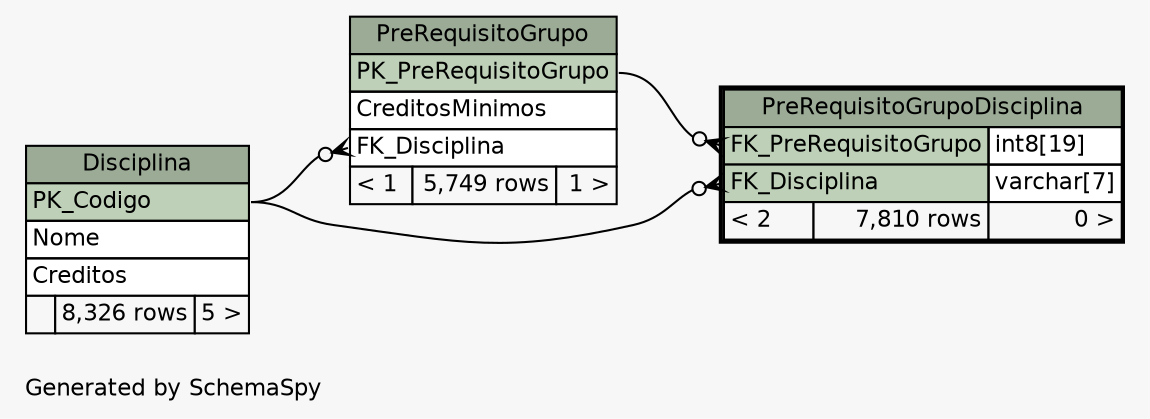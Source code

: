 // dot 2.36.0 on Linux 3.13.0-24-generic
// SchemaSpy rev 590
digraph "oneDegreeRelationshipsDiagram" {
  graph [
    rankdir="RL"
    bgcolor="#f7f7f7"
    label="\nGenerated by SchemaSpy"
    labeljust="l"
    nodesep="0.18"
    ranksep="0.46"
    fontname="Helvetica"
    fontsize="11"
  ];
  node [
    fontname="Helvetica"
    fontsize="11"
    shape="plaintext"
  ];
  edge [
    arrowsize="0.8"
  ];
  "PreRequisitoGrupo":"FK_Disciplina":w -> "Disciplina":"PK_Codigo":e [arrowhead=none dir=back arrowtail=crowodot];
  "PreRequisitoGrupoDisciplina":"FK_Disciplina":w -> "Disciplina":"PK_Codigo":e [arrowhead=none dir=back arrowtail=crowodot];
  "PreRequisitoGrupoDisciplina":"FK_PreRequisitoGrupo":w -> "PreRequisitoGrupo":"PK_PreRequisitoGrupo":e [arrowhead=none dir=back arrowtail=crowodot];
  "Disciplina" [
    label=<
    <TABLE BORDER="0" CELLBORDER="1" CELLSPACING="0" BGCOLOR="#ffffff">
      <TR><TD COLSPAN="3" BGCOLOR="#9bab96" ALIGN="CENTER">Disciplina</TD></TR>
      <TR><TD PORT="PK_Codigo" COLSPAN="3" BGCOLOR="#bed1b8" ALIGN="LEFT">PK_Codigo</TD></TR>
      <TR><TD PORT="Nome" COLSPAN="3" ALIGN="LEFT">Nome</TD></TR>
      <TR><TD PORT="Creditos" COLSPAN="3" ALIGN="LEFT">Creditos</TD></TR>
      <TR><TD ALIGN="LEFT" BGCOLOR="#f7f7f7">  </TD><TD ALIGN="RIGHT" BGCOLOR="#f7f7f7">8,326 rows</TD><TD ALIGN="RIGHT" BGCOLOR="#f7f7f7">5 &gt;</TD></TR>
    </TABLE>>
    URL="Disciplina.html"
    tooltip="Disciplina"
  ];
  "PreRequisitoGrupo" [
    label=<
    <TABLE BORDER="0" CELLBORDER="1" CELLSPACING="0" BGCOLOR="#ffffff">
      <TR><TD COLSPAN="3" BGCOLOR="#9bab96" ALIGN="CENTER">PreRequisitoGrupo</TD></TR>
      <TR><TD PORT="PK_PreRequisitoGrupo" COLSPAN="3" BGCOLOR="#bed1b8" ALIGN="LEFT">PK_PreRequisitoGrupo</TD></TR>
      <TR><TD PORT="CreditosMinimos" COLSPAN="3" ALIGN="LEFT">CreditosMinimos</TD></TR>
      <TR><TD PORT="FK_Disciplina" COLSPAN="3" ALIGN="LEFT">FK_Disciplina</TD></TR>
      <TR><TD ALIGN="LEFT" BGCOLOR="#f7f7f7">&lt; 1</TD><TD ALIGN="RIGHT" BGCOLOR="#f7f7f7">5,749 rows</TD><TD ALIGN="RIGHT" BGCOLOR="#f7f7f7">1 &gt;</TD></TR>
    </TABLE>>
    URL="PreRequisitoGrupo.html"
    tooltip="PreRequisitoGrupo"
  ];
  "PreRequisitoGrupoDisciplina" [
    label=<
    <TABLE BORDER="2" CELLBORDER="1" CELLSPACING="0" BGCOLOR="#ffffff">
      <TR><TD COLSPAN="3" BGCOLOR="#9bab96" ALIGN="CENTER">PreRequisitoGrupoDisciplina</TD></TR>
      <TR><TD PORT="FK_PreRequisitoGrupo" COLSPAN="2" BGCOLOR="#bed1b8" ALIGN="LEFT">FK_PreRequisitoGrupo</TD><TD PORT="FK_PreRequisitoGrupo.type" ALIGN="LEFT">int8[19]</TD></TR>
      <TR><TD PORT="FK_Disciplina" COLSPAN="2" BGCOLOR="#bed1b8" ALIGN="LEFT">FK_Disciplina</TD><TD PORT="FK_Disciplina.type" ALIGN="LEFT">varchar[7]</TD></TR>
      <TR><TD ALIGN="LEFT" BGCOLOR="#f7f7f7">&lt; 2</TD><TD ALIGN="RIGHT" BGCOLOR="#f7f7f7">7,810 rows</TD><TD ALIGN="RIGHT" BGCOLOR="#f7f7f7">0 &gt;</TD></TR>
    </TABLE>>
    URL="PreRequisitoGrupoDisciplina.html"
    tooltip="PreRequisitoGrupoDisciplina"
  ];
}
